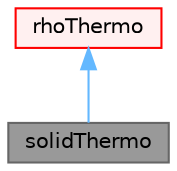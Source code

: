 digraph "solidThermo"
{
 // LATEX_PDF_SIZE
  bgcolor="transparent";
  edge [fontname=Helvetica,fontsize=10,labelfontname=Helvetica,labelfontsize=10];
  node [fontname=Helvetica,fontsize=10,shape=box,height=0.2,width=0.4];
  Node1 [id="Node000001",label="solidThermo",height=0.2,width=0.4,color="gray40", fillcolor="grey60", style="filled", fontcolor="black",tooltip="Fundamental solid thermodynamic properties."];
  Node2 -> Node1 [id="edge1_Node000001_Node000002",dir="back",color="steelblue1",style="solid",tooltip=" "];
  Node2 [id="Node000002",label="rhoThermo",height=0.2,width=0.4,color="red", fillcolor="#FFF0F0", style="filled",URL="$classFoam_1_1rhoThermo.html",tooltip="Basic thermodynamic properties based on density."];
}
